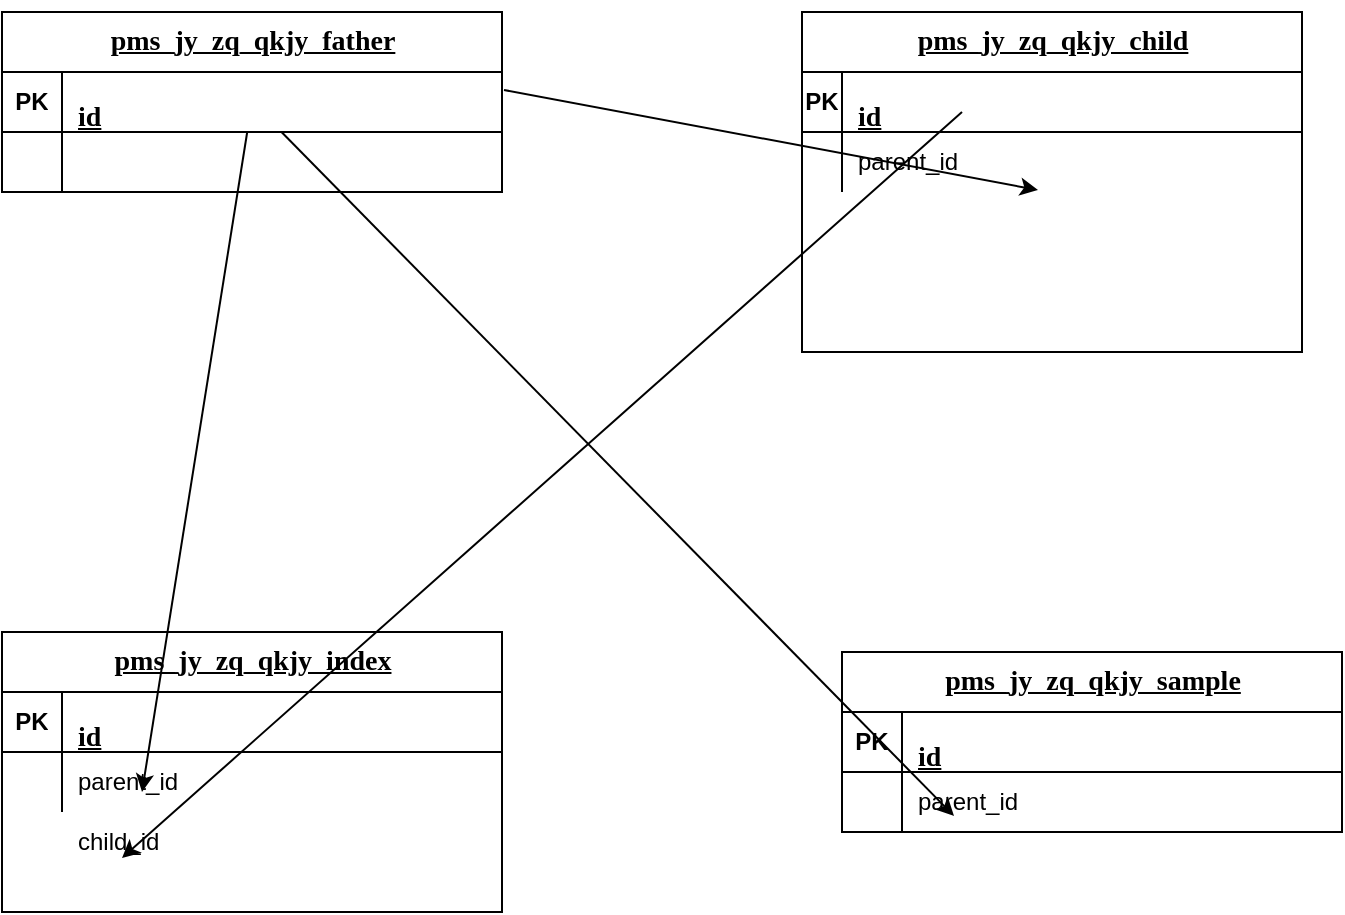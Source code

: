 <mxfile version="25.0.1">
  <diagram name="第 1 页" id="9Zbmh9eorncn0eTyNulw">
    <mxGraphModel dx="2074" dy="1098" grid="1" gridSize="10" guides="1" tooltips="1" connect="1" arrows="1" fold="1" page="1" pageScale="1" pageWidth="827" pageHeight="1169" math="0" shadow="0">
      <root>
        <mxCell id="0" />
        <mxCell id="1" parent="0" />
        <mxCell id="J4O7c9ceNx1dizT4fwJA-2" value="&lt;p style=&quot;text-align: left;&quot; class=&quot;MsoNormal&quot;&gt;&lt;font face=&quot;Calibri&quot;&gt;&lt;span style=&quot;font-size: 14px; text-wrap-mode: wrap;&quot;&gt;&lt;u&gt;pms_jy_zq_qkjy_father&lt;/u&gt;&lt;/span&gt;&lt;/font&gt;&lt;/p&gt;" style="shape=table;startSize=30;container=1;collapsible=1;childLayout=tableLayout;fixedRows=1;rowLines=0;fontStyle=1;align=center;resizeLast=1;html=1;" vertex="1" parent="1">
          <mxGeometry x="330" y="200" width="250" height="90" as="geometry" />
        </mxCell>
        <mxCell id="J4O7c9ceNx1dizT4fwJA-3" value="" style="shape=tableRow;horizontal=0;startSize=0;swimlaneHead=0;swimlaneBody=0;fillColor=none;collapsible=0;dropTarget=0;points=[[0,0.5],[1,0.5]];portConstraint=eastwest;top=0;left=0;right=0;bottom=1;" vertex="1" parent="J4O7c9ceNx1dizT4fwJA-2">
          <mxGeometry y="30" width="250" height="30" as="geometry" />
        </mxCell>
        <mxCell id="J4O7c9ceNx1dizT4fwJA-4" value="PK" style="shape=partialRectangle;connectable=0;fillColor=none;top=0;left=0;bottom=0;right=0;fontStyle=1;overflow=hidden;whiteSpace=wrap;html=1;" vertex="1" parent="J4O7c9ceNx1dizT4fwJA-3">
          <mxGeometry width="30" height="30" as="geometry">
            <mxRectangle width="30" height="30" as="alternateBounds" />
          </mxGeometry>
        </mxCell>
        <mxCell id="J4O7c9ceNx1dizT4fwJA-5" value="&lt;p class=&quot;MsoNormal&quot;&gt;&lt;font face=&quot;Calibri&quot;&gt;&lt;span style=&quot;font-size: 14px;&quot;&gt;id&lt;/span&gt;&lt;/font&gt;&lt;/p&gt;" style="shape=partialRectangle;connectable=0;fillColor=none;top=0;left=0;bottom=0;right=0;align=left;spacingLeft=6;fontStyle=5;overflow=hidden;whiteSpace=wrap;html=1;" vertex="1" parent="J4O7c9ceNx1dizT4fwJA-3">
          <mxGeometry x="30" width="220" height="30" as="geometry">
            <mxRectangle width="220" height="30" as="alternateBounds" />
          </mxGeometry>
        </mxCell>
        <mxCell id="J4O7c9ceNx1dizT4fwJA-6" value="" style="shape=tableRow;horizontal=0;startSize=0;swimlaneHead=0;swimlaneBody=0;fillColor=none;collapsible=0;dropTarget=0;points=[[0,0.5],[1,0.5]];portConstraint=eastwest;top=0;left=0;right=0;bottom=0;" vertex="1" parent="J4O7c9ceNx1dizT4fwJA-2">
          <mxGeometry y="60" width="250" height="30" as="geometry" />
        </mxCell>
        <mxCell id="J4O7c9ceNx1dizT4fwJA-7" value="" style="shape=partialRectangle;connectable=0;fillColor=none;top=0;left=0;bottom=0;right=0;editable=1;overflow=hidden;whiteSpace=wrap;html=1;" vertex="1" parent="J4O7c9ceNx1dizT4fwJA-6">
          <mxGeometry width="30" height="30" as="geometry">
            <mxRectangle width="30" height="30" as="alternateBounds" />
          </mxGeometry>
        </mxCell>
        <mxCell id="J4O7c9ceNx1dizT4fwJA-8" value="" style="shape=partialRectangle;connectable=0;fillColor=none;top=0;left=0;bottom=0;right=0;align=left;spacingLeft=6;overflow=hidden;whiteSpace=wrap;html=1;" vertex="1" parent="J4O7c9ceNx1dizT4fwJA-6">
          <mxGeometry x="30" width="220" height="30" as="geometry">
            <mxRectangle width="220" height="30" as="alternateBounds" />
          </mxGeometry>
        </mxCell>
        <mxCell id="J4O7c9ceNx1dizT4fwJA-9" value="&lt;p style=&quot;text-align: left;&quot; class=&quot;MsoNormal&quot;&gt;&lt;u style=&quot;font-family: Calibri; font-size: 14px; text-wrap-mode: wrap;&quot;&gt;pms_jy_zq_qkjy_child&lt;/u&gt;&lt;/p&gt;" style="shape=table;startSize=30;container=1;collapsible=1;childLayout=tableLayout;fixedRows=1;rowLines=0;fontStyle=1;align=center;resizeLast=1;html=1;" vertex="1" parent="1">
          <mxGeometry x="730" y="200" width="250" height="170" as="geometry" />
        </mxCell>
        <mxCell id="J4O7c9ceNx1dizT4fwJA-10" value="" style="shape=tableRow;horizontal=0;startSize=0;swimlaneHead=0;swimlaneBody=0;fillColor=none;collapsible=0;dropTarget=0;points=[[0,0.5],[1,0.5]];portConstraint=eastwest;top=0;left=0;right=0;bottom=1;" vertex="1" parent="J4O7c9ceNx1dizT4fwJA-9">
          <mxGeometry y="30" width="250" height="30" as="geometry" />
        </mxCell>
        <mxCell id="J4O7c9ceNx1dizT4fwJA-11" value="PK" style="shape=partialRectangle;connectable=0;fillColor=none;top=0;left=0;bottom=0;right=0;fontStyle=1;overflow=hidden;whiteSpace=wrap;html=1;" vertex="1" parent="J4O7c9ceNx1dizT4fwJA-10">
          <mxGeometry width="20" height="30" as="geometry">
            <mxRectangle width="20" height="30" as="alternateBounds" />
          </mxGeometry>
        </mxCell>
        <mxCell id="J4O7c9ceNx1dizT4fwJA-12" value="&lt;p class=&quot;MsoNormal&quot;&gt;&lt;font face=&quot;Calibri&quot;&gt;&lt;span style=&quot;font-size: 14px;&quot;&gt;id&lt;/span&gt;&lt;/font&gt;&lt;/p&gt;" style="shape=partialRectangle;connectable=0;fillColor=none;top=0;left=0;bottom=0;right=0;align=left;spacingLeft=6;fontStyle=5;overflow=hidden;whiteSpace=wrap;html=1;" vertex="1" parent="J4O7c9ceNx1dizT4fwJA-10">
          <mxGeometry x="20" width="230" height="30" as="geometry">
            <mxRectangle width="230" height="30" as="alternateBounds" />
          </mxGeometry>
        </mxCell>
        <mxCell id="J4O7c9ceNx1dizT4fwJA-13" value="" style="shape=tableRow;horizontal=0;startSize=0;swimlaneHead=0;swimlaneBody=0;fillColor=none;collapsible=0;dropTarget=0;points=[[0,0.5],[1,0.5]];portConstraint=eastwest;top=0;left=0;right=0;bottom=0;" vertex="1" parent="J4O7c9ceNx1dizT4fwJA-9">
          <mxGeometry y="60" width="250" height="30" as="geometry" />
        </mxCell>
        <mxCell id="J4O7c9ceNx1dizT4fwJA-14" value="" style="shape=partialRectangle;connectable=0;fillColor=none;top=0;left=0;bottom=0;right=0;editable=1;overflow=hidden;whiteSpace=wrap;html=1;" vertex="1" parent="J4O7c9ceNx1dizT4fwJA-13">
          <mxGeometry width="20" height="30" as="geometry">
            <mxRectangle width="20" height="30" as="alternateBounds" />
          </mxGeometry>
        </mxCell>
        <mxCell id="J4O7c9ceNx1dizT4fwJA-15" value="parent_id" style="shape=partialRectangle;connectable=0;fillColor=none;top=0;left=0;bottom=0;right=0;align=left;spacingLeft=6;overflow=hidden;whiteSpace=wrap;html=1;" vertex="1" parent="J4O7c9ceNx1dizT4fwJA-13">
          <mxGeometry x="20" width="230" height="30" as="geometry">
            <mxRectangle width="230" height="30" as="alternateBounds" />
          </mxGeometry>
        </mxCell>
        <mxCell id="J4O7c9ceNx1dizT4fwJA-16" value="&lt;p style=&quot;text-align: left;&quot; class=&quot;MsoNormal&quot;&gt;&lt;font face=&quot;Calibri&quot;&gt;&lt;span style=&quot;font-size: 14px; text-wrap-mode: wrap;&quot;&gt;&lt;u&gt;pms_jy_zq_qkjy_index&lt;/u&gt;&lt;/span&gt;&lt;/font&gt;&lt;/p&gt;" style="shape=table;startSize=30;container=1;collapsible=1;childLayout=tableLayout;fixedRows=1;rowLines=0;fontStyle=1;align=center;resizeLast=1;html=1;" vertex="1" parent="1">
          <mxGeometry x="330" y="510" width="250" height="140" as="geometry" />
        </mxCell>
        <mxCell id="J4O7c9ceNx1dizT4fwJA-17" value="" style="shape=tableRow;horizontal=0;startSize=0;swimlaneHead=0;swimlaneBody=0;fillColor=none;collapsible=0;dropTarget=0;points=[[0,0.5],[1,0.5]];portConstraint=eastwest;top=0;left=0;right=0;bottom=1;" vertex="1" parent="J4O7c9ceNx1dizT4fwJA-16">
          <mxGeometry y="30" width="250" height="30" as="geometry" />
        </mxCell>
        <mxCell id="J4O7c9ceNx1dizT4fwJA-18" value="PK" style="shape=partialRectangle;connectable=0;fillColor=none;top=0;left=0;bottom=0;right=0;fontStyle=1;overflow=hidden;whiteSpace=wrap;html=1;" vertex="1" parent="J4O7c9ceNx1dizT4fwJA-17">
          <mxGeometry width="30" height="30" as="geometry">
            <mxRectangle width="30" height="30" as="alternateBounds" />
          </mxGeometry>
        </mxCell>
        <mxCell id="J4O7c9ceNx1dizT4fwJA-19" value="&lt;p class=&quot;MsoNormal&quot;&gt;&lt;font face=&quot;Calibri&quot;&gt;&lt;span style=&quot;font-size: 14px;&quot;&gt;id&lt;/span&gt;&lt;/font&gt;&lt;/p&gt;" style="shape=partialRectangle;connectable=0;fillColor=none;top=0;left=0;bottom=0;right=0;align=left;spacingLeft=6;fontStyle=5;overflow=hidden;whiteSpace=wrap;html=1;" vertex="1" parent="J4O7c9ceNx1dizT4fwJA-17">
          <mxGeometry x="30" width="220" height="30" as="geometry">
            <mxRectangle width="220" height="30" as="alternateBounds" />
          </mxGeometry>
        </mxCell>
        <mxCell id="J4O7c9ceNx1dizT4fwJA-20" value="" style="shape=tableRow;horizontal=0;startSize=0;swimlaneHead=0;swimlaneBody=0;fillColor=none;collapsible=0;dropTarget=0;points=[[0,0.5],[1,0.5]];portConstraint=eastwest;top=0;left=0;right=0;bottom=0;" vertex="1" parent="J4O7c9ceNx1dizT4fwJA-16">
          <mxGeometry y="60" width="250" height="30" as="geometry" />
        </mxCell>
        <mxCell id="J4O7c9ceNx1dizT4fwJA-21" value="" style="shape=partialRectangle;connectable=0;fillColor=none;top=0;left=0;bottom=0;right=0;editable=1;overflow=hidden;whiteSpace=wrap;html=1;" vertex="1" parent="J4O7c9ceNx1dizT4fwJA-20">
          <mxGeometry width="30" height="30" as="geometry">
            <mxRectangle width="30" height="30" as="alternateBounds" />
          </mxGeometry>
        </mxCell>
        <mxCell id="J4O7c9ceNx1dizT4fwJA-22" value="parent_id" style="shape=partialRectangle;connectable=0;fillColor=none;top=0;left=0;bottom=0;right=0;align=left;spacingLeft=6;overflow=hidden;whiteSpace=wrap;html=1;" vertex="1" parent="J4O7c9ceNx1dizT4fwJA-20">
          <mxGeometry x="30" width="220" height="30" as="geometry">
            <mxRectangle width="220" height="30" as="alternateBounds" />
          </mxGeometry>
        </mxCell>
        <mxCell id="J4O7c9ceNx1dizT4fwJA-23" value="&lt;p style=&quot;text-align: left;&quot; class=&quot;MsoNormal&quot;&gt;&lt;font face=&quot;Calibri&quot;&gt;&lt;span style=&quot;font-size: 14px; text-wrap-mode: wrap;&quot;&gt;&lt;u&gt;pms_jy_zq_qkjy_sample&lt;/u&gt;&lt;/span&gt;&lt;/font&gt;&lt;/p&gt;" style="shape=table;startSize=30;container=1;collapsible=1;childLayout=tableLayout;fixedRows=1;rowLines=0;fontStyle=1;align=center;resizeLast=1;html=1;" vertex="1" parent="1">
          <mxGeometry x="750" y="520" width="250" height="90" as="geometry" />
        </mxCell>
        <mxCell id="J4O7c9ceNx1dizT4fwJA-24" value="" style="shape=tableRow;horizontal=0;startSize=0;swimlaneHead=0;swimlaneBody=0;fillColor=none;collapsible=0;dropTarget=0;points=[[0,0.5],[1,0.5]];portConstraint=eastwest;top=0;left=0;right=0;bottom=1;" vertex="1" parent="J4O7c9ceNx1dizT4fwJA-23">
          <mxGeometry y="30" width="250" height="30" as="geometry" />
        </mxCell>
        <mxCell id="J4O7c9ceNx1dizT4fwJA-25" value="PK" style="shape=partialRectangle;connectable=0;fillColor=none;top=0;left=0;bottom=0;right=0;fontStyle=1;overflow=hidden;whiteSpace=wrap;html=1;" vertex="1" parent="J4O7c9ceNx1dizT4fwJA-24">
          <mxGeometry width="30" height="30" as="geometry">
            <mxRectangle width="30" height="30" as="alternateBounds" />
          </mxGeometry>
        </mxCell>
        <mxCell id="J4O7c9ceNx1dizT4fwJA-26" value="&lt;p class=&quot;MsoNormal&quot;&gt;&lt;font face=&quot;Calibri&quot;&gt;&lt;span style=&quot;font-size: 14px;&quot;&gt;id&lt;/span&gt;&lt;/font&gt;&lt;/p&gt;" style="shape=partialRectangle;connectable=0;fillColor=none;top=0;left=0;bottom=0;right=0;align=left;spacingLeft=6;fontStyle=5;overflow=hidden;whiteSpace=wrap;html=1;" vertex="1" parent="J4O7c9ceNx1dizT4fwJA-24">
          <mxGeometry x="30" width="220" height="30" as="geometry">
            <mxRectangle width="220" height="30" as="alternateBounds" />
          </mxGeometry>
        </mxCell>
        <mxCell id="J4O7c9ceNx1dizT4fwJA-27" value="" style="shape=tableRow;horizontal=0;startSize=0;swimlaneHead=0;swimlaneBody=0;fillColor=none;collapsible=0;dropTarget=0;points=[[0,0.5],[1,0.5]];portConstraint=eastwest;top=0;left=0;right=0;bottom=0;" vertex="1" parent="J4O7c9ceNx1dizT4fwJA-23">
          <mxGeometry y="60" width="250" height="30" as="geometry" />
        </mxCell>
        <mxCell id="J4O7c9ceNx1dizT4fwJA-28" value="" style="shape=partialRectangle;connectable=0;fillColor=none;top=0;left=0;bottom=0;right=0;editable=1;overflow=hidden;whiteSpace=wrap;html=1;" vertex="1" parent="J4O7c9ceNx1dizT4fwJA-27">
          <mxGeometry width="30" height="30" as="geometry">
            <mxRectangle width="30" height="30" as="alternateBounds" />
          </mxGeometry>
        </mxCell>
        <mxCell id="J4O7c9ceNx1dizT4fwJA-29" value="parent_id" style="shape=partialRectangle;connectable=0;fillColor=none;top=0;left=0;bottom=0;right=0;align=left;spacingLeft=6;overflow=hidden;whiteSpace=wrap;html=1;" vertex="1" parent="J4O7c9ceNx1dizT4fwJA-27">
          <mxGeometry x="30" width="220" height="30" as="geometry">
            <mxRectangle width="220" height="30" as="alternateBounds" />
          </mxGeometry>
        </mxCell>
        <mxCell id="J4O7c9ceNx1dizT4fwJA-30" value="" style="shape=partialRectangle;connectable=0;fillColor=none;top=0;left=0;bottom=0;right=0;align=left;spacingLeft=6;overflow=hidden;whiteSpace=wrap;html=1;" vertex="1" parent="1">
          <mxGeometry x="750" y="290" width="230" height="30" as="geometry">
            <mxRectangle width="230" height="30" as="alternateBounds" />
          </mxGeometry>
        </mxCell>
        <mxCell id="J4O7c9ceNx1dizT4fwJA-31" value="child_id" style="shape=partialRectangle;connectable=0;fillColor=none;top=0;left=0;bottom=0;right=0;align=left;spacingLeft=6;overflow=hidden;whiteSpace=wrap;html=1;" vertex="1" parent="1">
          <mxGeometry x="360" y="600" width="220" height="30" as="geometry">
            <mxRectangle width="220" height="30" as="alternateBounds" />
          </mxGeometry>
        </mxCell>
        <mxCell id="J4O7c9ceNx1dizT4fwJA-32" value="" style="endArrow=classic;html=1;rounded=0;exitX=1.004;exitY=0.3;exitDx=0;exitDy=0;exitPerimeter=0;entryX=0.472;entryY=0.967;entryDx=0;entryDy=0;entryPerimeter=0;" edge="1" parent="1" source="J4O7c9ceNx1dizT4fwJA-3" target="J4O7c9ceNx1dizT4fwJA-13">
          <mxGeometry width="50" height="50" relative="1" as="geometry">
            <mxPoint x="480" y="400" as="sourcePoint" />
            <mxPoint x="530" y="350" as="targetPoint" />
          </mxGeometry>
        </mxCell>
        <mxCell id="J4O7c9ceNx1dizT4fwJA-33" value="" style="endArrow=classic;html=1;rounded=0;" edge="1" parent="1" source="J4O7c9ceNx1dizT4fwJA-3">
          <mxGeometry width="50" height="50" relative="1" as="geometry">
            <mxPoint x="591" y="249" as="sourcePoint" />
            <mxPoint x="400" y="590" as="targetPoint" />
          </mxGeometry>
        </mxCell>
        <mxCell id="J4O7c9ceNx1dizT4fwJA-34" value="" style="endArrow=classic;html=1;rounded=0;exitX=0.6;exitY=0.233;exitDx=0;exitDy=0;exitPerimeter=0;" edge="1" parent="1">
          <mxGeometry width="50" height="50" relative="1" as="geometry">
            <mxPoint x="810" y="250" as="sourcePoint" />
            <mxPoint x="390" y="623.01" as="targetPoint" />
          </mxGeometry>
        </mxCell>
        <mxCell id="J4O7c9ceNx1dizT4fwJA-35" value="" style="endArrow=classic;html=1;rounded=0;entryX=0.224;entryY=0.733;entryDx=0;entryDy=0;entryPerimeter=0;" edge="1" parent="1" source="J4O7c9ceNx1dizT4fwJA-3" target="J4O7c9ceNx1dizT4fwJA-27">
          <mxGeometry width="50" height="50" relative="1" as="geometry">
            <mxPoint x="463" y="270" as="sourcePoint" />
            <mxPoint x="410" y="600" as="targetPoint" />
          </mxGeometry>
        </mxCell>
      </root>
    </mxGraphModel>
  </diagram>
</mxfile>
